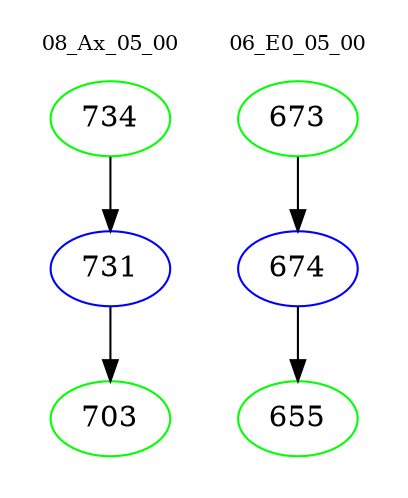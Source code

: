 digraph{
subgraph cluster_0 {
color = white
label = "08_Ax_05_00";
fontsize=10;
T0_734 [label="734", color="green"]
T0_734 -> T0_731 [color="black"]
T0_731 [label="731", color="blue"]
T0_731 -> T0_703 [color="black"]
T0_703 [label="703", color="green"]
}
subgraph cluster_1 {
color = white
label = "06_E0_05_00";
fontsize=10;
T1_673 [label="673", color="green"]
T1_673 -> T1_674 [color="black"]
T1_674 [label="674", color="blue"]
T1_674 -> T1_655 [color="black"]
T1_655 [label="655", color="green"]
}
}
